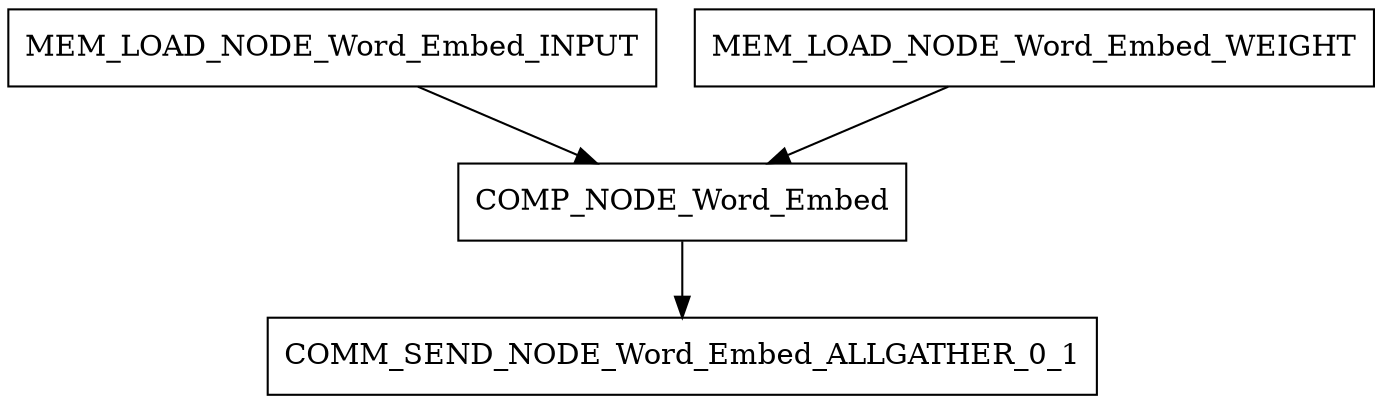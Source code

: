 digraph {
	graph [bb="0,0,655.5,183"];
	node [label="\N"];
	0	[height=0.51389,
		id=0,
		label=MEM_LOAD_NODE_Word_Embed_INPUT,
		pos="155.5,164.5",
		rects="0,146.5,311,182.5",
		shape=record,
		width=4.3194];
	2	[height=0.51389,
		id=2,
		label=COMP_NODE_Word_Embed,
		pos="323.5,91.5",
		rects="216,73.5,431,109.5",
		shape=record,
		width=2.9861];
	0 -> 2	[pos="e,283.01,109.61 195.74,146.49 219.15,136.6 248.86,124.04 273.73,113.53"];
	1	[height=0.51389,
		id=1,
		label=MEM_LOAD_NODE_Word_Embed_WEIGHT,
		pos="492.5,164.5",
		rects="329.5,146.5,655.5,182.5",
		shape=record,
		width=4.5278];
	1 -> 2	[pos="e,364.24,109.61 452.02,146.49 428.47,136.6 398.59,124.04 373.56,113.53"];
	3	[height=0.51389,
		id=3,
		label=COMM_SEND_NODE_Word_Embed_ALLGATHER_0_1,
		pos="323.5,18.5",
		rects="124.5,0.5,522.5,36.5",
		shape=record,
		width=5.5278];
	2 -> 3	[pos="e,323.5,36.529 323.5,73.313 323.5,65.289 323.5,55.547 323.5,46.569"];
}

